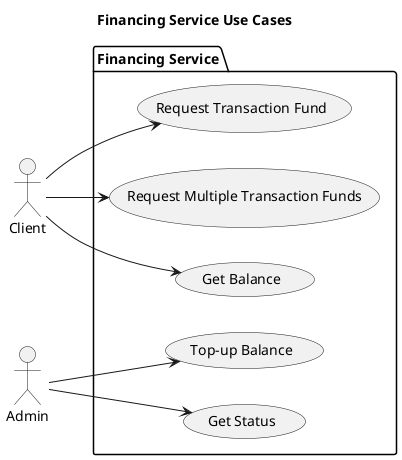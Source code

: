 @startuml
title Financing Service Use Cases
left to right direction

actor Client as C
actor Admin as A

package "Financing Service" {
    C --> (Request Transaction Fund)
    C --> (Request Multiple Transaction Funds)
    C --> (Get Balance)

    A --> (Top-up Balance)
    A --> (Get Status)
}

@enduml